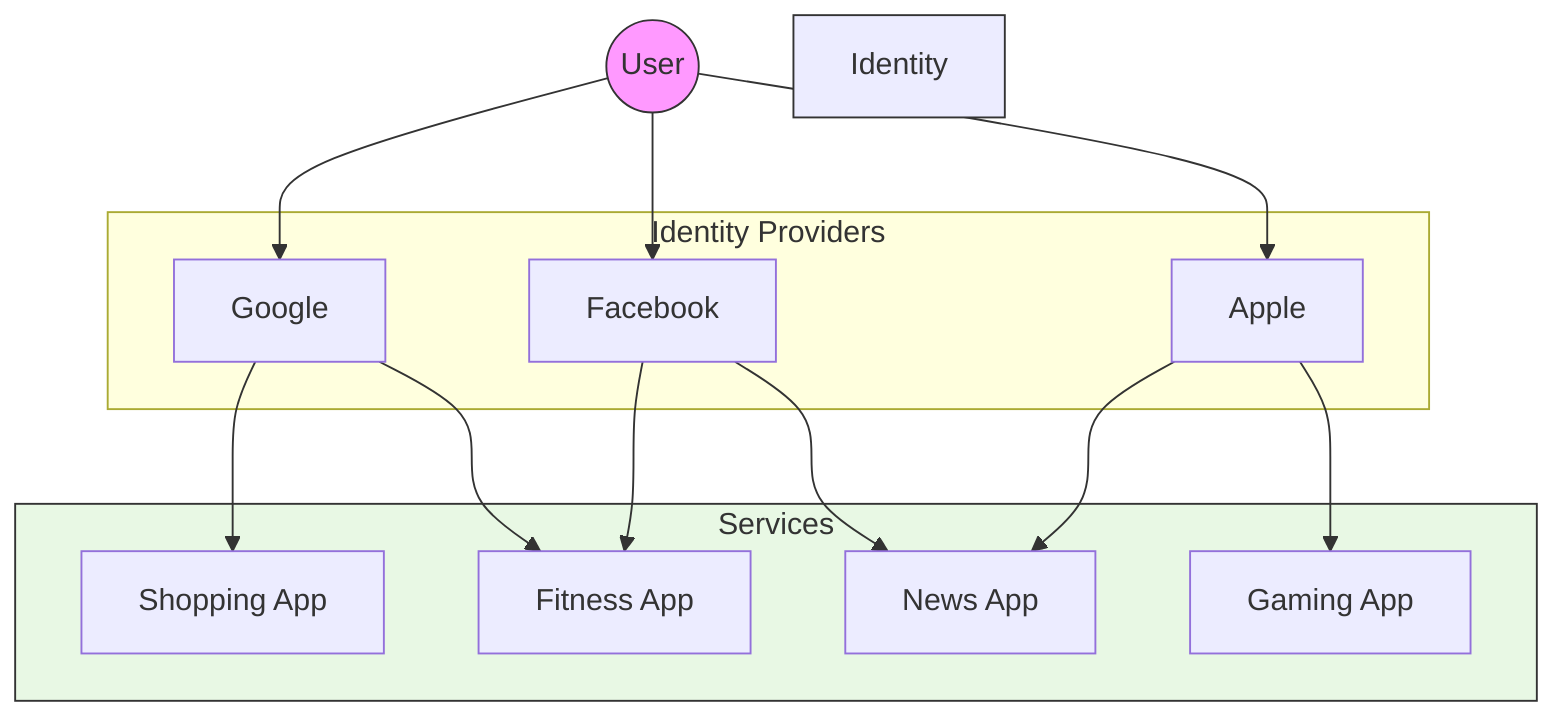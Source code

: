 flowchart TD
    User((User))
    
    subgraph Identity Providers
        Google[Google]
        FB[Facebook]
        Apple[Apple]
    end
    
    subgraph Services
        App1[Shopping App]
        App2[Fitness App]
        App3[News App]
        App4[Gaming App]
    end
    
    User --> Google
    User --> FB
    User --> Apple
    
    Google --> App1
    Google --> App2
    FB --> App2
    FB --> App3
    Apple --> App3
    Apple --> App4
    
    style User fill:#f9f,stroke:#333
    style Identity Providers fill:#e4f0f8,stroke:#333
    style Services fill:#e8f8e4,stroke:#333